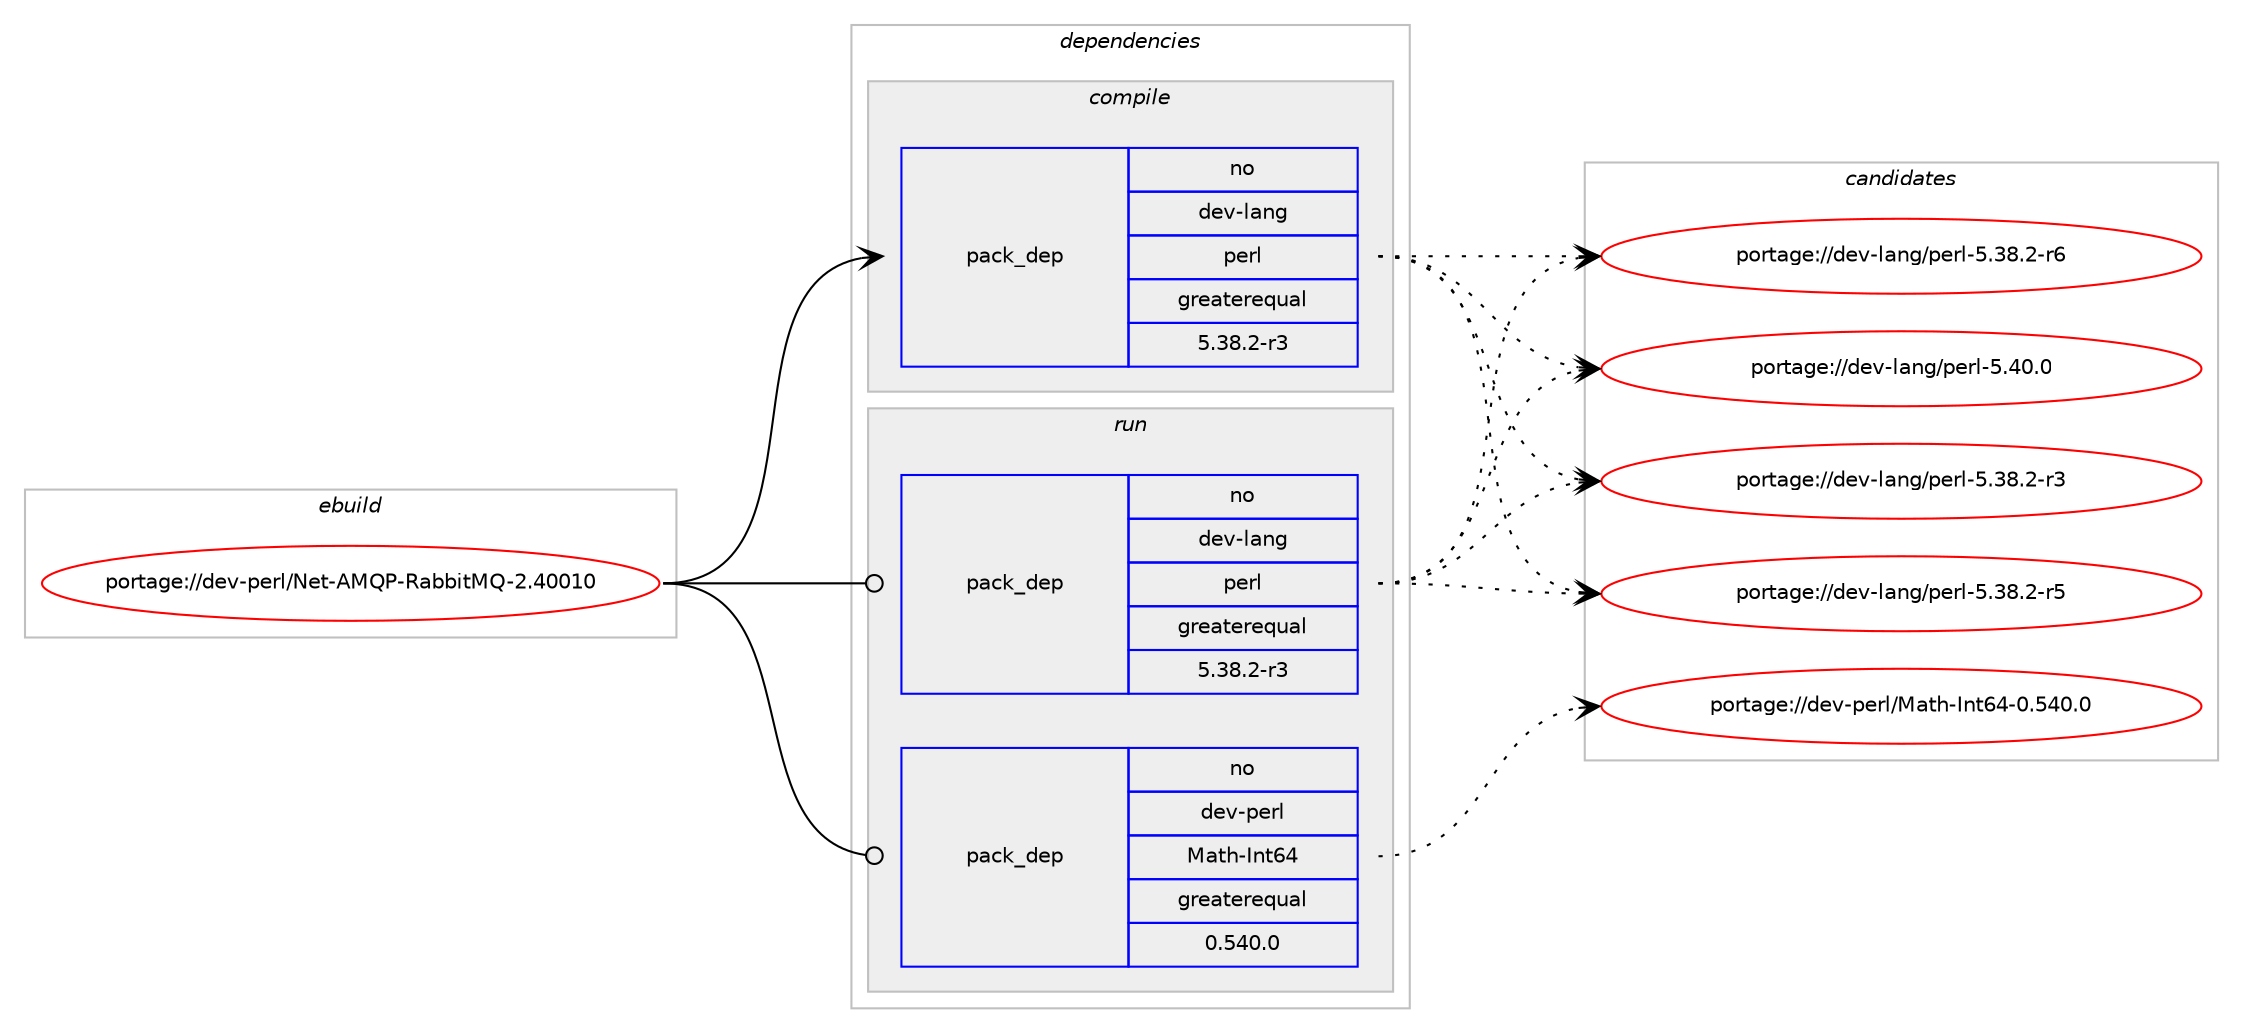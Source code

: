 digraph prolog {

# *************
# Graph options
# *************

newrank=true;
concentrate=true;
compound=true;
graph [rankdir=LR,fontname=Helvetica,fontsize=10,ranksep=1.5];#, ranksep=2.5, nodesep=0.2];
edge  [arrowhead=vee];
node  [fontname=Helvetica,fontsize=10];

# **********
# The ebuild
# **********

subgraph cluster_leftcol {
color=gray;
rank=same;
label=<<i>ebuild</i>>;
id [label="portage://dev-perl/Net-AMQP-RabbitMQ-2.40010", color=red, width=4, href="../dev-perl/Net-AMQP-RabbitMQ-2.40010.svg"];
}

# ****************
# The dependencies
# ****************

subgraph cluster_midcol {
color=gray;
label=<<i>dependencies</i>>;
subgraph cluster_compile {
fillcolor="#eeeeee";
style=filled;
label=<<i>compile</i>>;
subgraph pack36863 {
dependency67083 [label=<<TABLE BORDER="0" CELLBORDER="1" CELLSPACING="0" CELLPADDING="4" WIDTH="220"><TR><TD ROWSPAN="6" CELLPADDING="30">pack_dep</TD></TR><TR><TD WIDTH="110">no</TD></TR><TR><TD>dev-lang</TD></TR><TR><TD>perl</TD></TR><TR><TD>greaterequal</TD></TR><TR><TD>5.38.2-r3</TD></TR></TABLE>>, shape=none, color=blue];
}
id:e -> dependency67083:w [weight=20,style="solid",arrowhead="vee"];
}
subgraph cluster_compileandrun {
fillcolor="#eeeeee";
style=filled;
label=<<i>compile and run</i>>;
}
subgraph cluster_run {
fillcolor="#eeeeee";
style=filled;
label=<<i>run</i>>;
subgraph pack36864 {
dependency67084 [label=<<TABLE BORDER="0" CELLBORDER="1" CELLSPACING="0" CELLPADDING="4" WIDTH="220"><TR><TD ROWSPAN="6" CELLPADDING="30">pack_dep</TD></TR><TR><TD WIDTH="110">no</TD></TR><TR><TD>dev-lang</TD></TR><TR><TD>perl</TD></TR><TR><TD>greaterequal</TD></TR><TR><TD>5.38.2-r3</TD></TR></TABLE>>, shape=none, color=blue];
}
id:e -> dependency67084:w [weight=20,style="solid",arrowhead="odot"];
# *** BEGIN UNKNOWN DEPENDENCY TYPE (TODO) ***
# id -> package_dependency(portage://dev-perl/Net-AMQP-RabbitMQ-2.40010,run,no,dev-lang,perl,none,[,,],any_same_slot,[])
# *** END UNKNOWN DEPENDENCY TYPE (TODO) ***

subgraph pack36865 {
dependency67085 [label=<<TABLE BORDER="0" CELLBORDER="1" CELLSPACING="0" CELLPADDING="4" WIDTH="220"><TR><TD ROWSPAN="6" CELLPADDING="30">pack_dep</TD></TR><TR><TD WIDTH="110">no</TD></TR><TR><TD>dev-perl</TD></TR><TR><TD>Math-Int64</TD></TR><TR><TD>greaterequal</TD></TR><TR><TD>0.540.0</TD></TR></TABLE>>, shape=none, color=blue];
}
id:e -> dependency67085:w [weight=20,style="solid",arrowhead="odot"];
}
}

# **************
# The candidates
# **************

subgraph cluster_choices {
rank=same;
color=gray;
label=<<i>candidates</i>>;

subgraph choice36863 {
color=black;
nodesep=1;
choice100101118451089711010347112101114108455346515646504511451 [label="portage://dev-lang/perl-5.38.2-r3", color=red, width=4,href="../dev-lang/perl-5.38.2-r3.svg"];
choice100101118451089711010347112101114108455346515646504511453 [label="portage://dev-lang/perl-5.38.2-r5", color=red, width=4,href="../dev-lang/perl-5.38.2-r5.svg"];
choice100101118451089711010347112101114108455346515646504511454 [label="portage://dev-lang/perl-5.38.2-r6", color=red, width=4,href="../dev-lang/perl-5.38.2-r6.svg"];
choice10010111845108971101034711210111410845534652484648 [label="portage://dev-lang/perl-5.40.0", color=red, width=4,href="../dev-lang/perl-5.40.0.svg"];
dependency67083:e -> choice100101118451089711010347112101114108455346515646504511451:w [style=dotted,weight="100"];
dependency67083:e -> choice100101118451089711010347112101114108455346515646504511453:w [style=dotted,weight="100"];
dependency67083:e -> choice100101118451089711010347112101114108455346515646504511454:w [style=dotted,weight="100"];
dependency67083:e -> choice10010111845108971101034711210111410845534652484648:w [style=dotted,weight="100"];
}
subgraph choice36864 {
color=black;
nodesep=1;
choice100101118451089711010347112101114108455346515646504511451 [label="portage://dev-lang/perl-5.38.2-r3", color=red, width=4,href="../dev-lang/perl-5.38.2-r3.svg"];
choice100101118451089711010347112101114108455346515646504511453 [label="portage://dev-lang/perl-5.38.2-r5", color=red, width=4,href="../dev-lang/perl-5.38.2-r5.svg"];
choice100101118451089711010347112101114108455346515646504511454 [label="portage://dev-lang/perl-5.38.2-r6", color=red, width=4,href="../dev-lang/perl-5.38.2-r6.svg"];
choice10010111845108971101034711210111410845534652484648 [label="portage://dev-lang/perl-5.40.0", color=red, width=4,href="../dev-lang/perl-5.40.0.svg"];
dependency67084:e -> choice100101118451089711010347112101114108455346515646504511451:w [style=dotted,weight="100"];
dependency67084:e -> choice100101118451089711010347112101114108455346515646504511453:w [style=dotted,weight="100"];
dependency67084:e -> choice100101118451089711010347112101114108455346515646504511454:w [style=dotted,weight="100"];
dependency67084:e -> choice10010111845108971101034711210111410845534652484648:w [style=dotted,weight="100"];
}
subgraph choice36865 {
color=black;
nodesep=1;
choice10010111845112101114108477797116104457311011654524548465352484648 [label="portage://dev-perl/Math-Int64-0.540.0", color=red, width=4,href="../dev-perl/Math-Int64-0.540.0.svg"];
dependency67085:e -> choice10010111845112101114108477797116104457311011654524548465352484648:w [style=dotted,weight="100"];
}
}

}
